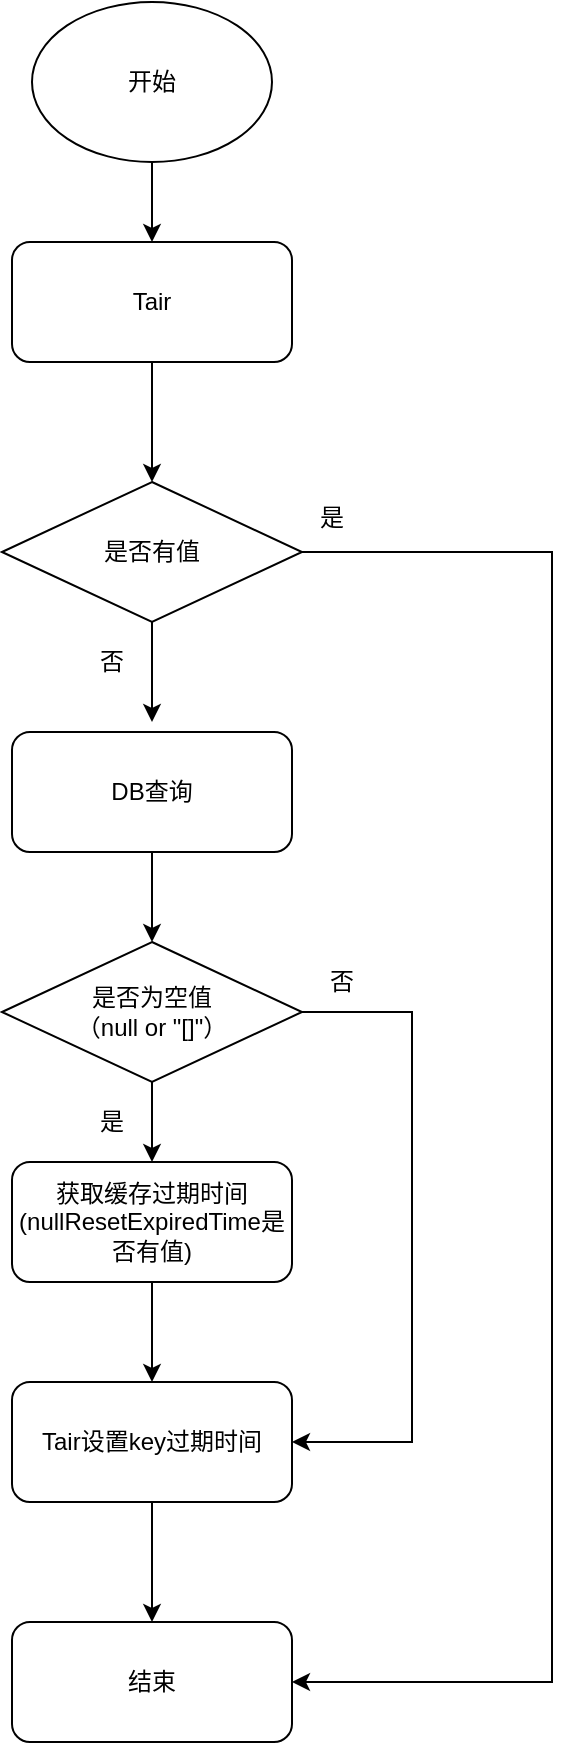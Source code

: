 <mxfile version="25.0.3">
  <diagram name="第 1 页" id="a4ExYnm9axwF2dc6-GhR">
    <mxGraphModel dx="1280" dy="677" grid="1" gridSize="10" guides="1" tooltips="1" connect="1" arrows="1" fold="1" page="1" pageScale="1" pageWidth="827" pageHeight="1169" math="0" shadow="0">
      <root>
        <mxCell id="0" />
        <mxCell id="1" parent="0" />
        <mxCell id="10Q4ESYdWesnceg-2t6Q-7" style="edgeStyle=orthogonalEdgeStyle;rounded=0;orthogonalLoop=1;jettySize=auto;html=1;exitX=0.5;exitY=1;exitDx=0;exitDy=0;entryX=0.5;entryY=0;entryDx=0;entryDy=0;" parent="1" source="10Q4ESYdWesnceg-2t6Q-1" target="10Q4ESYdWesnceg-2t6Q-2" edge="1">
          <mxGeometry relative="1" as="geometry" />
        </mxCell>
        <mxCell id="10Q4ESYdWesnceg-2t6Q-1" value="开始" style="ellipse;whiteSpace=wrap;html=1;fillColor=none;" parent="1" vertex="1">
          <mxGeometry x="230" y="70" width="120" height="80" as="geometry" />
        </mxCell>
        <mxCell id="10Q4ESYdWesnceg-2t6Q-8" style="edgeStyle=orthogonalEdgeStyle;rounded=0;orthogonalLoop=1;jettySize=auto;html=1;exitX=0.5;exitY=1;exitDx=0;exitDy=0;" parent="1" source="10Q4ESYdWesnceg-2t6Q-2" target="10Q4ESYdWesnceg-2t6Q-3" edge="1">
          <mxGeometry relative="1" as="geometry" />
        </mxCell>
        <mxCell id="10Q4ESYdWesnceg-2t6Q-2" value="Tair" style="rounded=1;whiteSpace=wrap;html=1;fillColor=none;" parent="1" vertex="1">
          <mxGeometry x="220" y="190" width="140" height="60" as="geometry" />
        </mxCell>
        <mxCell id="10Q4ESYdWesnceg-2t6Q-10" style="edgeStyle=orthogonalEdgeStyle;rounded=0;orthogonalLoop=1;jettySize=auto;html=1;exitX=1;exitY=0.5;exitDx=0;exitDy=0;entryX=1;entryY=0.5;entryDx=0;entryDy=0;" parent="1" source="10Q4ESYdWesnceg-2t6Q-3" target="Wo2rvVXjl2BgDi9NEdft-8" edge="1">
          <mxGeometry relative="1" as="geometry">
            <mxPoint x="430" y="345" as="targetPoint" />
            <Array as="points">
              <mxPoint x="490" y="345" />
              <mxPoint x="490" y="910" />
            </Array>
          </mxGeometry>
        </mxCell>
        <mxCell id="10Q4ESYdWesnceg-2t6Q-13" style="edgeStyle=orthogonalEdgeStyle;rounded=0;orthogonalLoop=1;jettySize=auto;html=1;exitX=0.5;exitY=1;exitDx=0;exitDy=0;entryX=0.5;entryY=0;entryDx=0;entryDy=0;" parent="1" source="10Q4ESYdWesnceg-2t6Q-3" edge="1">
          <mxGeometry relative="1" as="geometry">
            <mxPoint x="290" y="430" as="targetPoint" />
          </mxGeometry>
        </mxCell>
        <mxCell id="10Q4ESYdWesnceg-2t6Q-3" value="是否有值" style="rhombus;whiteSpace=wrap;html=1;fillColor=none;" parent="1" vertex="1">
          <mxGeometry x="215" y="310" width="150" height="70" as="geometry" />
        </mxCell>
        <mxCell id="10Q4ESYdWesnceg-2t6Q-22" value="是" style="text;html=1;align=center;verticalAlign=middle;whiteSpace=wrap;rounded=0;" parent="1" vertex="1">
          <mxGeometry x="360" y="317.5" width="40" height="20" as="geometry" />
        </mxCell>
        <mxCell id="10Q4ESYdWesnceg-2t6Q-26" value="否" style="text;html=1;align=center;verticalAlign=middle;whiteSpace=wrap;rounded=0;" parent="1" vertex="1">
          <mxGeometry x="250" y="390" width="40" height="20" as="geometry" />
        </mxCell>
        <mxCell id="Wo2rvVXjl2BgDi9NEdft-3" style="edgeStyle=orthogonalEdgeStyle;rounded=0;orthogonalLoop=1;jettySize=auto;html=1;exitX=0.5;exitY=1;exitDx=0;exitDy=0;entryX=0.5;entryY=0;entryDx=0;entryDy=0;" edge="1" parent="1" source="Wo2rvVXjl2BgDi9NEdft-1" target="Wo2rvVXjl2BgDi9NEdft-2">
          <mxGeometry relative="1" as="geometry" />
        </mxCell>
        <mxCell id="Wo2rvVXjl2BgDi9NEdft-1" value="DB查询" style="rounded=1;whiteSpace=wrap;html=1;fillColor=none;" vertex="1" parent="1">
          <mxGeometry x="220" y="435" width="140" height="60" as="geometry" />
        </mxCell>
        <mxCell id="Wo2rvVXjl2BgDi9NEdft-5" style="edgeStyle=orthogonalEdgeStyle;rounded=0;orthogonalLoop=1;jettySize=auto;html=1;exitX=0.5;exitY=1;exitDx=0;exitDy=0;entryX=0.5;entryY=0;entryDx=0;entryDy=0;" edge="1" parent="1" source="Wo2rvVXjl2BgDi9NEdft-2" target="Wo2rvVXjl2BgDi9NEdft-4">
          <mxGeometry relative="1" as="geometry" />
        </mxCell>
        <mxCell id="Wo2rvVXjl2BgDi9NEdft-11" style="edgeStyle=orthogonalEdgeStyle;rounded=0;orthogonalLoop=1;jettySize=auto;html=1;exitX=1;exitY=0.5;exitDx=0;exitDy=0;entryX=1;entryY=0.5;entryDx=0;entryDy=0;" edge="1" parent="1" source="Wo2rvVXjl2BgDi9NEdft-2" target="Wo2rvVXjl2BgDi9NEdft-6">
          <mxGeometry relative="1" as="geometry">
            <Array as="points">
              <mxPoint x="420" y="575" />
              <mxPoint x="420" y="790" />
            </Array>
          </mxGeometry>
        </mxCell>
        <mxCell id="Wo2rvVXjl2BgDi9NEdft-2" value="是否为空值&lt;div&gt;（null or &quot;[]&quot;）&lt;/div&gt;" style="rhombus;whiteSpace=wrap;html=1;fillColor=none;" vertex="1" parent="1">
          <mxGeometry x="215" y="540" width="150" height="70" as="geometry" />
        </mxCell>
        <mxCell id="Wo2rvVXjl2BgDi9NEdft-7" style="edgeStyle=orthogonalEdgeStyle;rounded=0;orthogonalLoop=1;jettySize=auto;html=1;exitX=0.5;exitY=1;exitDx=0;exitDy=0;entryX=0.5;entryY=0;entryDx=0;entryDy=0;" edge="1" parent="1" source="Wo2rvVXjl2BgDi9NEdft-4" target="Wo2rvVXjl2BgDi9NEdft-6">
          <mxGeometry relative="1" as="geometry" />
        </mxCell>
        <mxCell id="Wo2rvVXjl2BgDi9NEdft-4" value="获取缓存过期时间&lt;div&gt;(nullResetExpiredTime是否有值)&lt;/div&gt;" style="rounded=1;whiteSpace=wrap;html=1;fillColor=none;" vertex="1" parent="1">
          <mxGeometry x="220" y="650" width="140" height="60" as="geometry" />
        </mxCell>
        <mxCell id="Wo2rvVXjl2BgDi9NEdft-9" style="edgeStyle=orthogonalEdgeStyle;rounded=0;orthogonalLoop=1;jettySize=auto;html=1;exitX=0.5;exitY=1;exitDx=0;exitDy=0;entryX=0.5;entryY=0;entryDx=0;entryDy=0;" edge="1" parent="1" source="Wo2rvVXjl2BgDi9NEdft-6" target="Wo2rvVXjl2BgDi9NEdft-8">
          <mxGeometry relative="1" as="geometry" />
        </mxCell>
        <mxCell id="Wo2rvVXjl2BgDi9NEdft-6" value="Tair设置key过期时间" style="rounded=1;whiteSpace=wrap;html=1;fillColor=none;" vertex="1" parent="1">
          <mxGeometry x="220" y="760" width="140" height="60" as="geometry" />
        </mxCell>
        <mxCell id="Wo2rvVXjl2BgDi9NEdft-8" value="结束" style="rounded=1;whiteSpace=wrap;html=1;fillColor=none;" vertex="1" parent="1">
          <mxGeometry x="220" y="880" width="140" height="60" as="geometry" />
        </mxCell>
        <mxCell id="Wo2rvVXjl2BgDi9NEdft-12" value="否" style="text;html=1;align=center;verticalAlign=middle;whiteSpace=wrap;rounded=0;" vertex="1" parent="1">
          <mxGeometry x="365" y="550" width="40" height="20" as="geometry" />
        </mxCell>
        <mxCell id="Wo2rvVXjl2BgDi9NEdft-13" value="是" style="text;html=1;align=center;verticalAlign=middle;whiteSpace=wrap;rounded=0;" vertex="1" parent="1">
          <mxGeometry x="250" y="620" width="40" height="20" as="geometry" />
        </mxCell>
      </root>
    </mxGraphModel>
  </diagram>
</mxfile>
